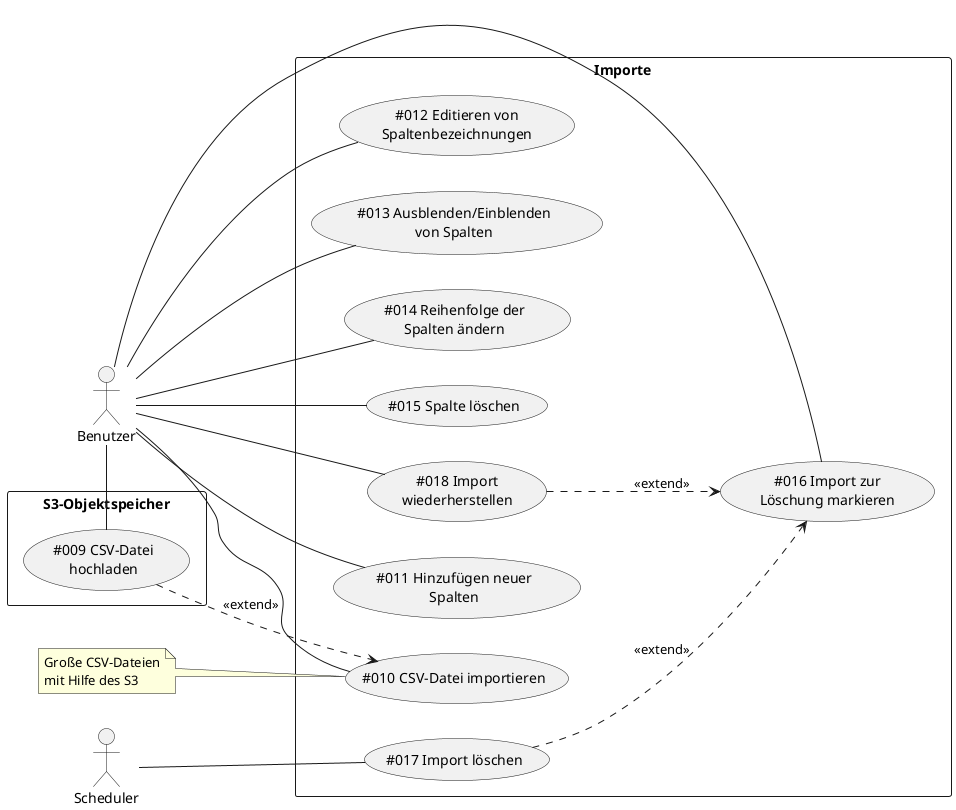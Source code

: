 @startuml
left to right direction

actor Benutzer as Actor1
actor Scheduler as Actor2

rectangle "S3-Objektspeicher" {
    (#009 CSV-Datei\nhochladen) as (UC9)
}

rectangle "Importe" {
    (#012 Editieren von\nSpaltenbezeichnungen) as (UC12)
    (#016 Import zur\nLöschung markieren) as (UC16)
    (#010 CSV-Datei importieren) as (UC10)
    (#011 Hinzufügen neuer\nSpalten) as (UC11)
    (#013 Ausblenden/Einblenden\nvon Spalten) as (UC13)
    (#014 Reihenfolge der\nSpalten ändern) as (UC14)
    (#015 Spalte löschen) as (UC15)
    (#017 Import löschen) as (UC17)
    (#018 Import\nwiederherstellen) as (UC18)
}

note "Große CSV-Dateien\nmit Hilfe des S3" as N1

Actor2 -- (UC17)

Actor1 - (UC9)
Actor1 - (UC10)
Actor1 - (UC11)
Actor1 - (UC12)
Actor1 - (UC13)
Actor1 - (UC14)
Actor1 - (UC15)
Actor1 - (UC16)
Actor1 - (UC18)

(UC9) ..> UC10 : <<extend>>
(UC17) ..> (UC16) : <<extend>>
(UC18) ..> UC16 : <<extend>>

N1 .. (UC10)

@enduml